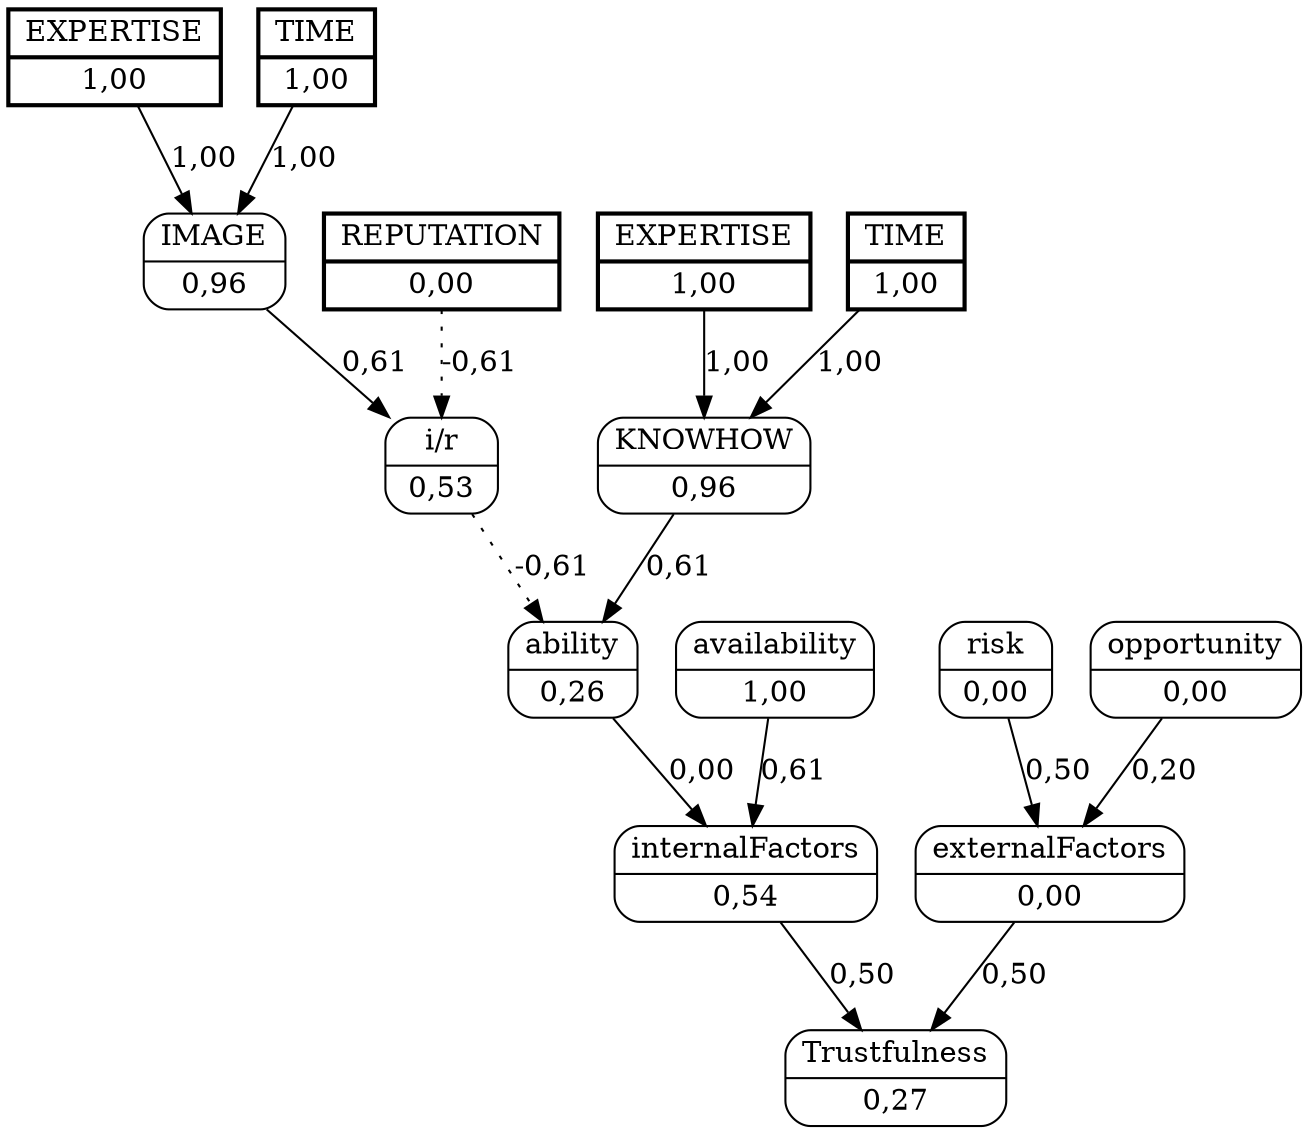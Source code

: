 digraph FCM_net{
	node [shape=record, style=rounded]
	11 [label="{EXPERTISE | 1,00}", style=bold, penwidth=2, peripheries=2];
	12 [label="{TIME | 1,00}", style=bold, penwidth=2, peripheries=2];
	1 [label="{REPUTATION | 0,00}", style=bold, penwidth=2, peripheries=2];
	13 [label="{EXPERTISE | 1,00}", style=bold, penwidth=2, peripheries=2];
	14 [label="{TIME | 1,00}", style=bold, penwidth=2, peripheries=2];
	0 [label="{IMAGE | 0,96}"];
	1 [label="{REPUTATION | 0,00}"];
	2 [label="{KNOWHOW | 0,96}"];
	3 [label="{i/r | 0,53}"];
	4 [label="{ability | 0,26}"];
	5 [label="{availability | 1,00}"];
	6 [label="{internalFactors | 0,54}"];
	7 [label="{risk | 0,00}"];
	8 [label="{opportunity | 0,00}"];
	9 [label="{externalFactors | 0,00}"];
	10 [label="{Trustfulness | 0,27}"];
	11 [label="{EXPERTISE | 1,00}"];
	0 -> 3 [label = "0,61"];
	1 -> 3 [label = "-0,61", style=dotted];
	3 -> 4 [label = "-0,61", style=dotted];
	2 -> 4 [label = "0,61"];
	4 -> 6 [label = "0,00"];
	5 -> 6 [label = "0,61"];
	6 -> 10 [label = "0,50"];
	7 -> 9 [label = "0,50"];
	8 -> 9 [label = "0,20"];
	9 -> 10 [label = "0,50"];
	11 -> 0 [label = "1,00"];
	12 -> 0 [label = "1,00"];
	13 -> 2 [label = "1,00"];
	14 -> 2 [label = "1,00"];
}